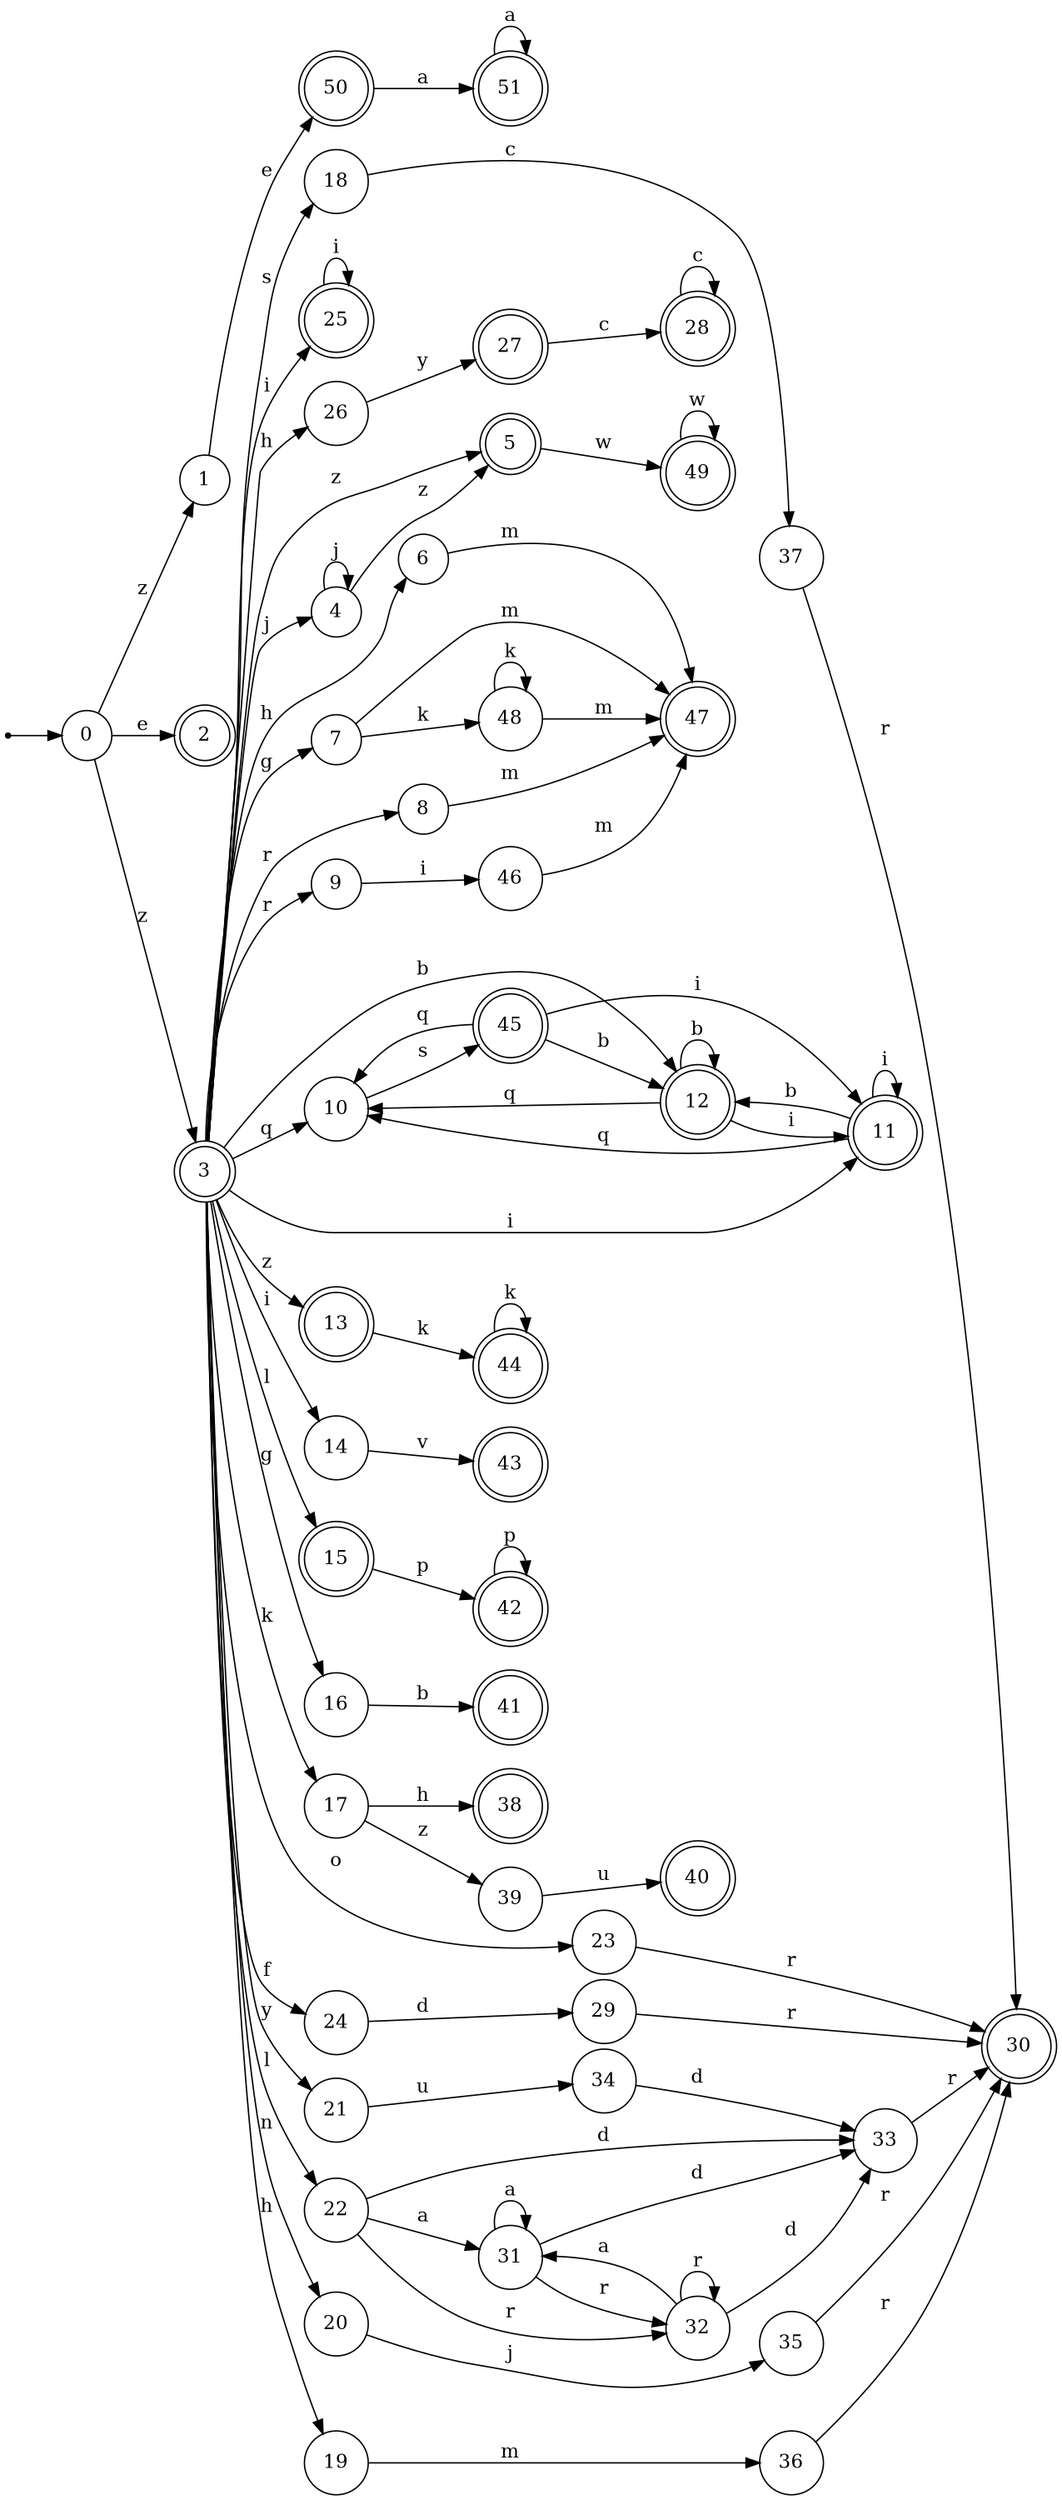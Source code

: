 digraph finite_state_machine {
rankdir=LR;
size="20,20";
node [shape = point]; "dummy0"
node [shape = circle]; "0";
"dummy0" -> "0";
node [shape = circle]; "1";
node [shape = doublecircle]; "2";node [shape = doublecircle]; "3";node [shape = circle]; "4";
node [shape = doublecircle]; "5";node [shape = circle]; "6";
node [shape = circle]; "7";
node [shape = circle]; "8";
node [shape = circle]; "9";
node [shape = circle]; "10";
node [shape = doublecircle]; "11";node [shape = doublecircle]; "12";node [shape = doublecircle]; "13";node [shape = circle]; "14";
node [shape = doublecircle]; "15";node [shape = circle]; "16";
node [shape = circle]; "17";
node [shape = circle]; "18";
node [shape = circle]; "19";
node [shape = circle]; "20";
node [shape = circle]; "21";
node [shape = circle]; "22";
node [shape = circle]; "23";
node [shape = circle]; "24";
node [shape = doublecircle]; "25";node [shape = circle]; "26";
node [shape = doublecircle]; "27";node [shape = doublecircle]; "28";node [shape = circle]; "29";
node [shape = doublecircle]; "30";node [shape = circle]; "31";
node [shape = circle]; "32";
node [shape = circle]; "33";
node [shape = circle]; "34";
node [shape = circle]; "35";
node [shape = circle]; "36";
node [shape = circle]; "37";
node [shape = doublecircle]; "38";node [shape = circle]; "39";
node [shape = doublecircle]; "40";node [shape = doublecircle]; "41";node [shape = doublecircle]; "42";node [shape = doublecircle]; "43";node [shape = doublecircle]; "44";node [shape = doublecircle]; "45";node [shape = circle]; "46";
node [shape = doublecircle]; "47";node [shape = circle]; "48";
node [shape = doublecircle]; "49";node [shape = doublecircle]; "50";node [shape = doublecircle]; "51";"0" -> "1" [label = "z"];
 "0" -> "3" [label = "z"];
 "0" -> "2" [label = "e"];
 "3" -> "4" [label = "j"];
 "3" -> "13" [label = "z"];
 "3" -> "5" [label = "z"];
 "3" -> "26" [label = "h"];
 "3" -> "19" [label = "h"];
 "3" -> "6" [label = "h"];
 "3" -> "16" [label = "g"];
 "3" -> "7" [label = "g"];
 "3" -> "8" [label = "r"];
 "3" -> "9" [label = "r"];
 "3" -> "10" [label = "q"];
 "3" -> "25" [label = "i"];
 "3" -> "11" [label = "i"];
 "3" -> "14" [label = "i"];
 "3" -> "12" [label = "b"];
 "3" -> "22" [label = "l"];
 "3" -> "15" [label = "l"];
 "3" -> "17" [label = "k"];
 "3" -> "18" [label = "s"];
 "3" -> "20" [label = "n"];
 "3" -> "21" [label = "y"];
 "3" -> "23" [label = "o"];
 "3" -> "24" [label = "f"];
 "26" -> "27" [label = "y"];
 "27" -> "28" [label = "c"];
 "28" -> "28" [label = "c"];
 "25" -> "25" [label = "i"];
 "24" -> "29" [label = "d"];
 "29" -> "30" [label = "r"];
 "23" -> "30" [label = "r"];
 "22" -> "31" [label = "a"];
 "22" -> "32" [label = "r"];
 "22" -> "33" [label = "d"];
 "33" -> "30" [label = "r"];
 "32" -> "32" [label = "r"];
 "32" -> "31" [label = "a"];
 "32" -> "33" [label = "d"];
 "31" -> "31" [label = "a"];
 "31" -> "32" [label = "r"];
 "31" -> "33" [label = "d"];
 "21" -> "34" [label = "u"];
 "34" -> "33" [label = "d"];
 "20" -> "35" [label = "j"];
 "35" -> "30" [label = "r"];
 "19" -> "36" [label = "m"];
 "36" -> "30" [label = "r"];
 "18" -> "37" [label = "c"];
 "37" -> "30" [label = "r"];
 "17" -> "38" [label = "h"];
 "17" -> "39" [label = "z"];
 "39" -> "40" [label = "u"];
 "16" -> "41" [label = "b"];
 "15" -> "42" [label = "p"];
 "42" -> "42" [label = "p"];
 "14" -> "43" [label = "v"];
 "13" -> "44" [label = "k"];
 "44" -> "44" [label = "k"];
 "12" -> "12" [label = "b"];
 "12" -> "10" [label = "q"];
 "12" -> "11" [label = "i"];
 "11" -> "11" [label = "i"];
 "11" -> "10" [label = "q"];
 "11" -> "12" [label = "b"];
 "10" -> "45" [label = "s"];
 "45" -> "10" [label = "q"];
 "45" -> "11" [label = "i"];
 "45" -> "12" [label = "b"];
 "9" -> "46" [label = "i"];
 "46" -> "47" [label = "m"];
 "8" -> "47" [label = "m"];
 "7" -> "48" [label = "k"];
 "7" -> "47" [label = "m"];
 "48" -> "48" [label = "k"];
 "48" -> "47" [label = "m"];
 "6" -> "47" [label = "m"];
 "5" -> "49" [label = "w"];
 "49" -> "49" [label = "w"];
 "4" -> "4" [label = "j"];
 "4" -> "5" [label = "z"];
 "1" -> "50" [label = "e"];
 "50" -> "51" [label = "a"];
 "51" -> "51" [label = "a"];
 }
